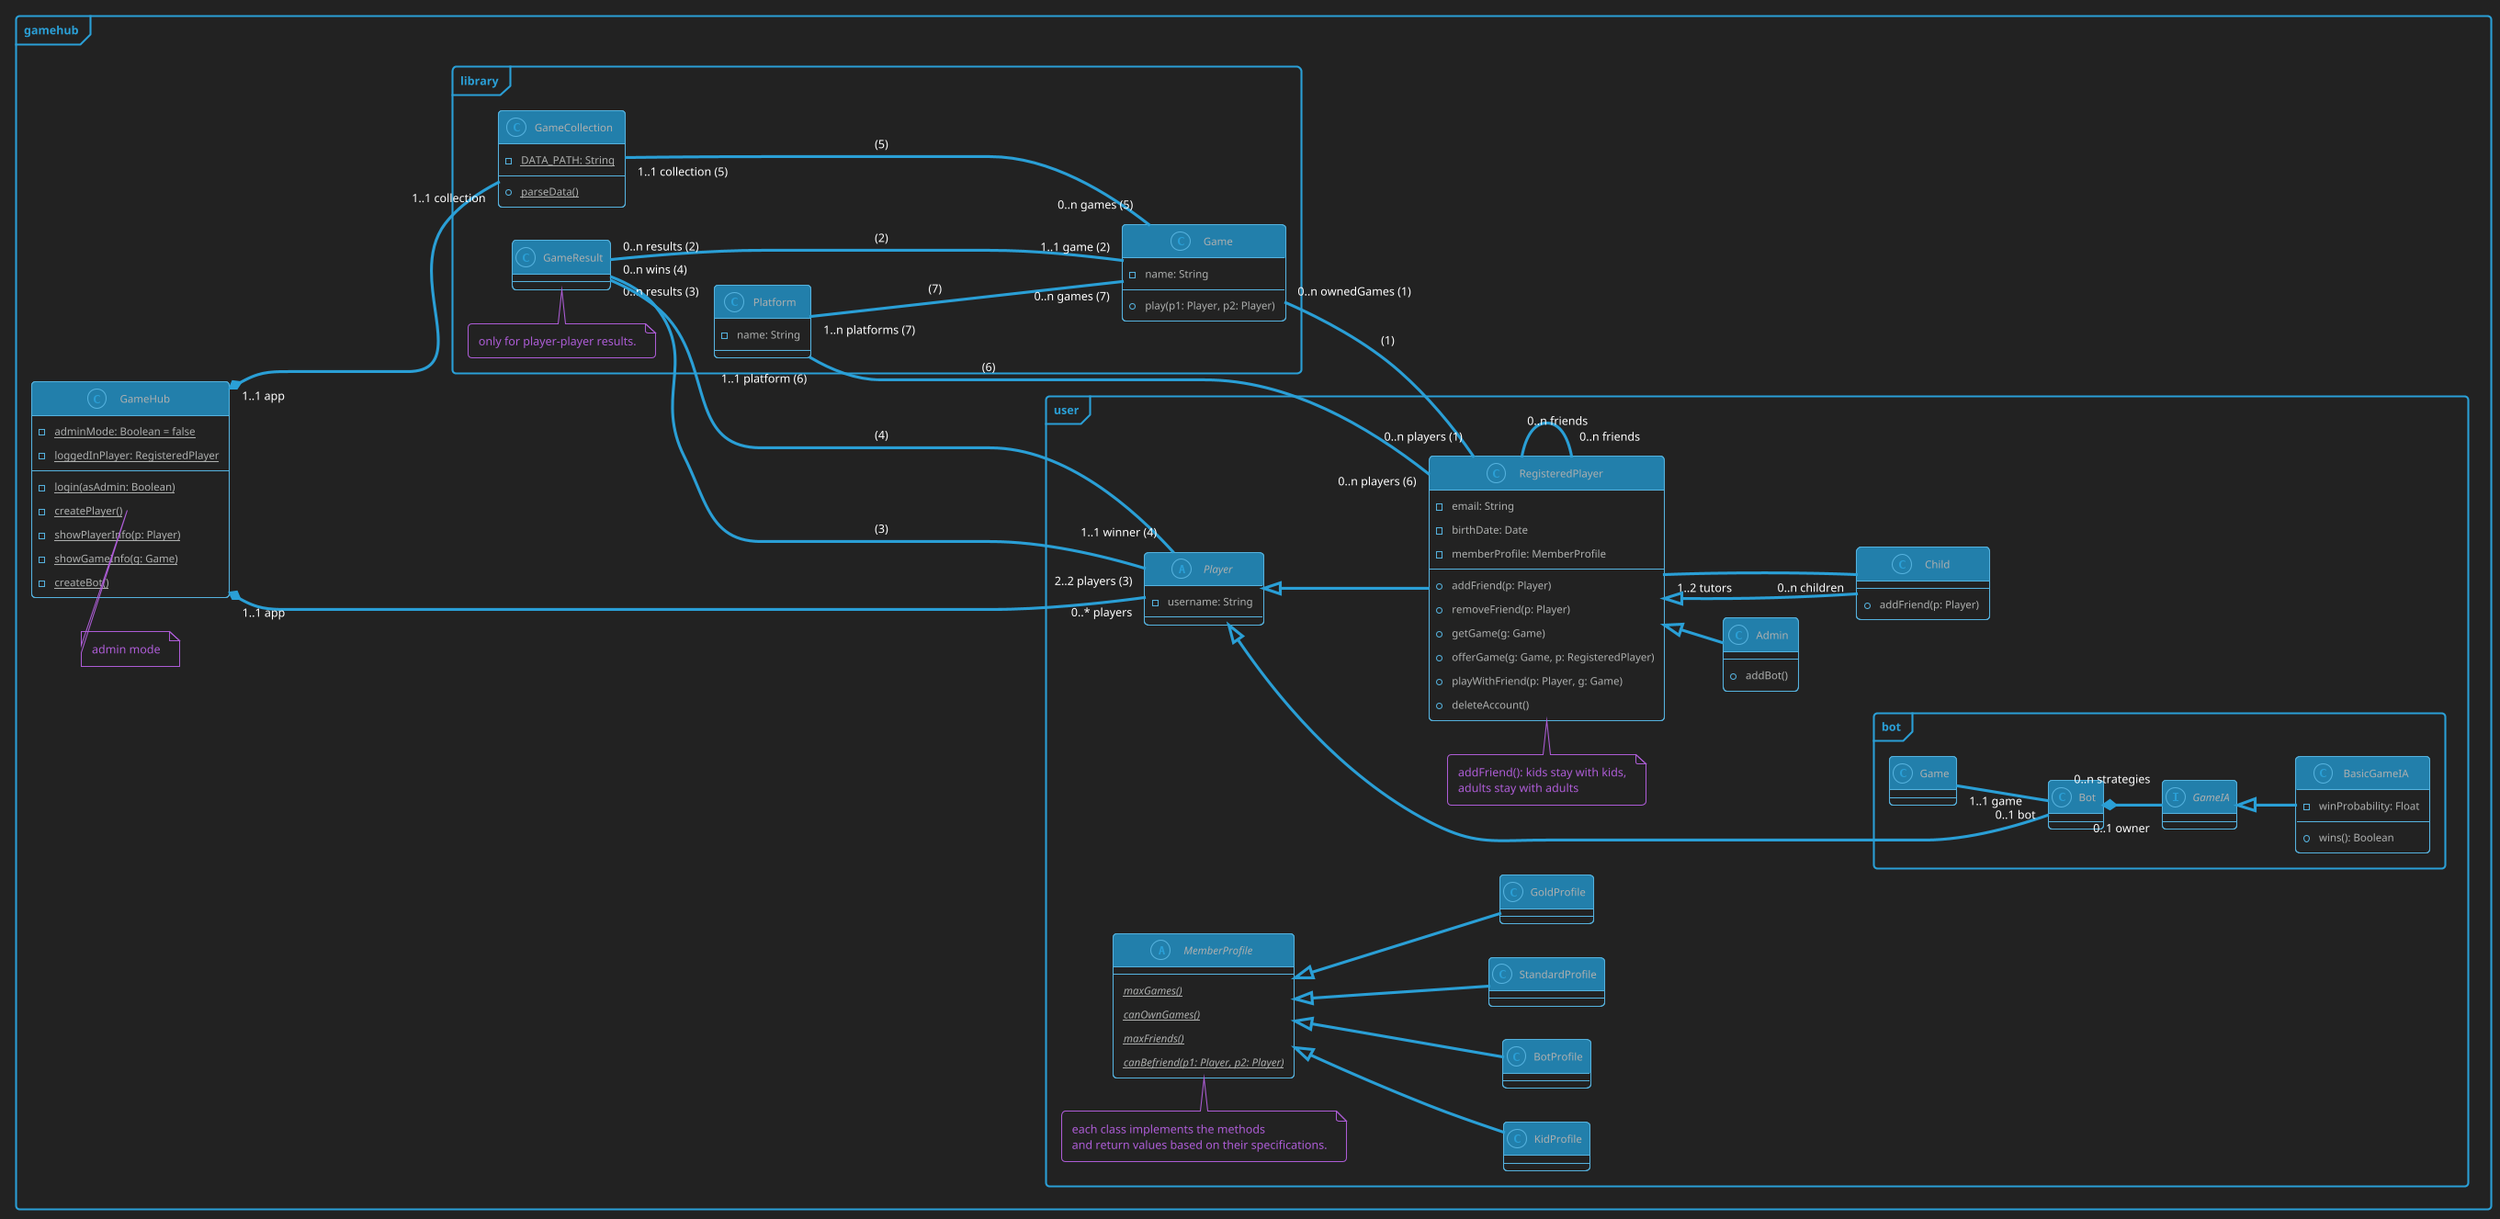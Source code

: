 @startuml architecture_draft

!theme cyborg-outline
skinparam BackgroundColor #222222
'skinparam groupInheritance 2
skinparam PackageStyle frame
'skinparam linetype ortho
left to right direction





package gamehub {

    class GameHub {
        - {static} adminMode: Boolean = false
        - {static} loggedInPlayer: RegisteredPlayer
        --
        - {static} login(asAdmin: Boolean)
        - {static} createPlayer()
        - {static} showPlayerInfo(p: Player)
        - {static} showGameInfo(g: Game)
        - {static} createBot()
    }
    note left of GameHub::createPlayer
        admin mode
    end note





    package user {
        abstract class Player {
            - username: String
        }
        GameHub "1..1 app" *-- "0..* players" Player





        abstract class MemberProfile {
            {abstract} {static} maxGames()
            {abstract} {static} canOwnGames()
            {abstract} {static} maxFriends()
            {abstract} {static} canBefriend(p1: Player, p2: Player)
        }

        note top of MemberProfile
            each class implements the methods
            and return values based on their specifications.
        end note





        class StandardProfile {}
        MemberProfile <|-down- StandardProfile 
        class GoldProfile {}
        MemberProfile <|-down- GoldProfile 
        class KidProfile {}
        MemberProfile <|-down- KidProfile 
        class BotProfile {}
        MemberProfile <|-down- BotProfile 





        class RegisteredPlayer {
            - email: String
            - birthDate: Date
            - memberProfile: MemberProfile
            --
            + addFriend(p: Player)
            + removeFriend(p: Player)
            + getGame(g: Game)
            + offerGame(g: Game, p: RegisteredPlayer)
            + playWithFriend(p: Player, g: Game)
            + deleteAccount()
        }
        Player <|-down- RegisteredPlayer
        RegisteredPlayer "0..n friends \n" -- "0..n friends" RegisteredPlayer

        note top of RegisteredPlayer
            addFriend(): kids stay with kids,
            adults stay with adults
        end note





        class Child {
            --
            + addFriend(p: Player)
        }
        Child "0..n children" --- "1..2 tutors" RegisteredPlayer

        note right of Child::tutors
            min 1 and max 2.
        end note

        RegisteredPlayer <|-down- Child





        class Admin {
            --
            + addBot()
        }
        RegisteredPlayer <|-- Admin





        package bot {
            class Bot {}
            Player <|-down---- Bot
            Game "1..1 game" -- "0..1 bot" Bot





            interface GameIA {}
            Bot "0..n strategies" *-- "0..1 owner" GameIA

            class BasicGameIA {
                - winProbability: Float
                --
                + wins(): Boolean
            }
            GameIA <|-down- BasicGameIA
        }
    }





    package library {
        class Game {
            - name: String
            --
            + play(p1: Player, p2: Player)
        }
        RegisteredPlayer "0..n players (1)" ----- "0..n ownedGames (1)" Game: (1)





        class GameResult {}
        GameResult "0..n results (2)" ----- "1..1 game (2)" Game: (2)
        GameResult "0..n results (3)" ----- "2..2 players (3)" Player: (3)
        GameResult "0..n wins (4)" ----- "1..1 winner (4)" Player: (4)
        note top of GameResult
            only for player-player results.
        end note





        class GameCollection {
            - {static} DATA_PATH: String
            --
            + {static} parseData()
        }
        GameCollection "1..1 collection (5)" ----- "0..n games (5)" Game: (5)
        GameHub "1..1 app" *----- "1..1 collection" GameCollection





        class Platform {
            - name: String
        }
        Platform "1..1 platform (6)" ----- "0..n players (6)" RegisteredPlayer: (6)
        Platform "1..n platforms (7)" ---- "0..n games (7)" Game: (7)
    }

}





@enduml